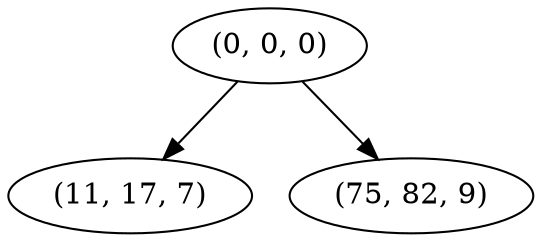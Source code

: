 digraph tree {
    "(0, 0, 0)";
    "(11, 17, 7)";
    "(75, 82, 9)";
    "(0, 0, 0)" -> "(11, 17, 7)";
    "(0, 0, 0)" -> "(75, 82, 9)";
}

